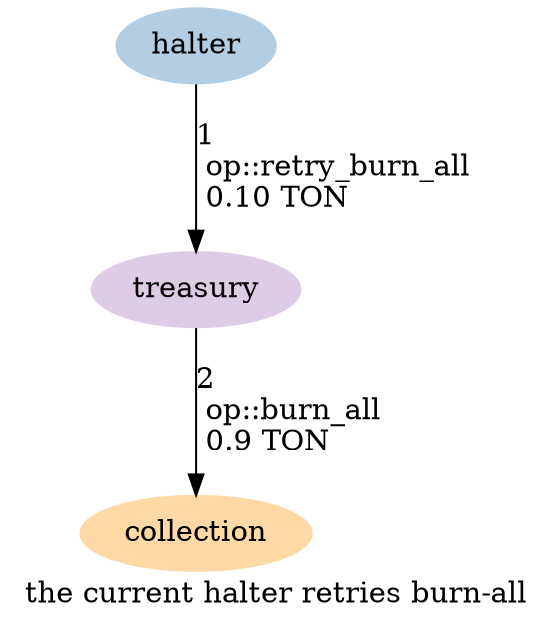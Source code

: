 digraph {
    label="the current halter retries burn-all"
    node [ colorscheme=pastel19 style=filled ]

    /* Entities */
    halter [ color=2 ]
    treasury [ color=4 ]
    collection [ color=5 ]

    /* Relationships */
    halter -> treasury [ label="1\l op::retry_burn_all\l 0.10 TON\l" ]
    treasury -> collection [ label="2\l op::burn_all\l 0.9 TON\l" ]

    /* Ranks */
    { rank=min halter }
}
